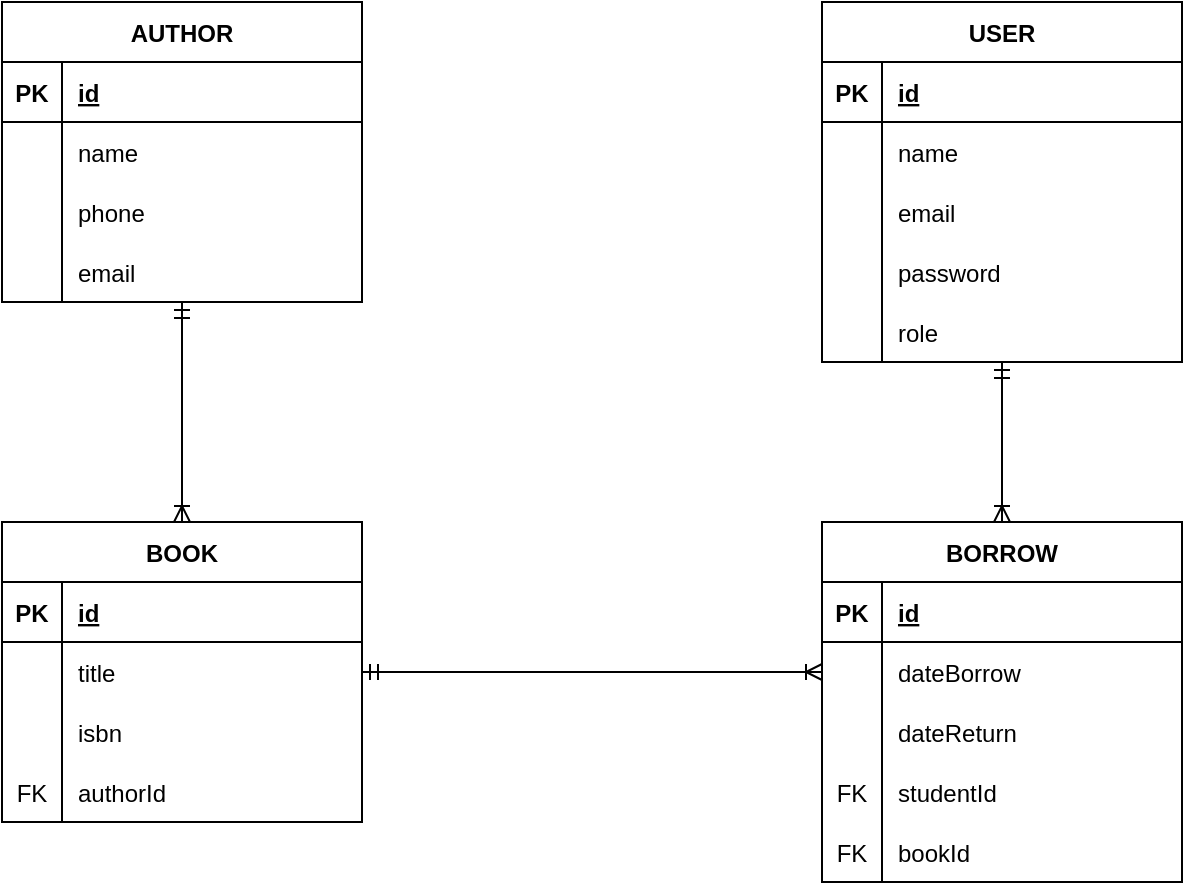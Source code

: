 <mxfile version="20.7.4" type="device"><diagram name="Page-1" id="e56a1550-8fbb-45ad-956c-1786394a9013"><mxGraphModel dx="819" dy="820" grid="1" gridSize="10" guides="1" tooltips="1" connect="1" arrows="1" fold="1" page="1" pageScale="1" pageWidth="1100" pageHeight="850" background="none" math="0" shadow="0"><root><mxCell id="0"/><mxCell id="1" parent="0"/><mxCell id="PcqToPUfeeqSe1cw530L-1" value="BOOK" style="shape=table;startSize=30;container=1;collapsible=1;childLayout=tableLayout;fixedRows=1;rowLines=0;fontStyle=1;align=center;resizeLast=1;" parent="1" vertex="1"><mxGeometry x="170" y="440" width="180" height="150" as="geometry"/></mxCell><mxCell id="PcqToPUfeeqSe1cw530L-2" value="" style="shape=tableRow;horizontal=0;startSize=0;swimlaneHead=0;swimlaneBody=0;fillColor=none;collapsible=0;dropTarget=0;points=[[0,0.5],[1,0.5]];portConstraint=eastwest;top=0;left=0;right=0;bottom=1;" parent="PcqToPUfeeqSe1cw530L-1" vertex="1"><mxGeometry y="30" width="180" height="30" as="geometry"/></mxCell><mxCell id="PcqToPUfeeqSe1cw530L-3" value="PK" style="shape=partialRectangle;connectable=0;fillColor=none;top=0;left=0;bottom=0;right=0;fontStyle=1;overflow=hidden;" parent="PcqToPUfeeqSe1cw530L-2" vertex="1"><mxGeometry width="30" height="30" as="geometry"><mxRectangle width="30" height="30" as="alternateBounds"/></mxGeometry></mxCell><mxCell id="PcqToPUfeeqSe1cw530L-4" value="id" style="shape=partialRectangle;connectable=0;fillColor=none;top=0;left=0;bottom=0;right=0;align=left;spacingLeft=6;fontStyle=5;overflow=hidden;" parent="PcqToPUfeeqSe1cw530L-2" vertex="1"><mxGeometry x="30" width="150" height="30" as="geometry"><mxRectangle width="150" height="30" as="alternateBounds"/></mxGeometry></mxCell><mxCell id="PcqToPUfeeqSe1cw530L-5" value="" style="shape=tableRow;horizontal=0;startSize=0;swimlaneHead=0;swimlaneBody=0;fillColor=none;collapsible=0;dropTarget=0;points=[[0,0.5],[1,0.5]];portConstraint=eastwest;top=0;left=0;right=0;bottom=0;" parent="PcqToPUfeeqSe1cw530L-1" vertex="1"><mxGeometry y="60" width="180" height="30" as="geometry"/></mxCell><mxCell id="PcqToPUfeeqSe1cw530L-6" value="" style="shape=partialRectangle;connectable=0;fillColor=none;top=0;left=0;bottom=0;right=0;editable=1;overflow=hidden;" parent="PcqToPUfeeqSe1cw530L-5" vertex="1"><mxGeometry width="30" height="30" as="geometry"><mxRectangle width="30" height="30" as="alternateBounds"/></mxGeometry></mxCell><mxCell id="PcqToPUfeeqSe1cw530L-7" value="title" style="shape=partialRectangle;connectable=0;fillColor=none;top=0;left=0;bottom=0;right=0;align=left;spacingLeft=6;overflow=hidden;" parent="PcqToPUfeeqSe1cw530L-5" vertex="1"><mxGeometry x="30" width="150" height="30" as="geometry"><mxRectangle width="150" height="30" as="alternateBounds"/></mxGeometry></mxCell><mxCell id="bwcb1ewRqX4h-jmAHNXK-17" value="" style="shape=tableRow;horizontal=0;startSize=0;swimlaneHead=0;swimlaneBody=0;fillColor=none;collapsible=0;dropTarget=0;points=[[0,0.5],[1,0.5]];portConstraint=eastwest;top=0;left=0;right=0;bottom=0;" parent="PcqToPUfeeqSe1cw530L-1" vertex="1"><mxGeometry y="90" width="180" height="30" as="geometry"/></mxCell><mxCell id="bwcb1ewRqX4h-jmAHNXK-18" value="" style="shape=partialRectangle;connectable=0;fillColor=none;top=0;left=0;bottom=0;right=0;editable=1;overflow=hidden;" parent="bwcb1ewRqX4h-jmAHNXK-17" vertex="1"><mxGeometry width="30" height="30" as="geometry"><mxRectangle width="30" height="30" as="alternateBounds"/></mxGeometry></mxCell><mxCell id="bwcb1ewRqX4h-jmAHNXK-19" value="isbn" style="shape=partialRectangle;connectable=0;fillColor=none;top=0;left=0;bottom=0;right=0;align=left;spacingLeft=6;overflow=hidden;" parent="bwcb1ewRqX4h-jmAHNXK-17" vertex="1"><mxGeometry x="30" width="150" height="30" as="geometry"><mxRectangle width="150" height="30" as="alternateBounds"/></mxGeometry></mxCell><mxCell id="PcqToPUfeeqSe1cw530L-11" value="" style="shape=tableRow;horizontal=0;startSize=0;swimlaneHead=0;swimlaneBody=0;fillColor=none;collapsible=0;dropTarget=0;points=[[0,0.5],[1,0.5]];portConstraint=eastwest;top=0;left=0;right=0;bottom=0;" parent="PcqToPUfeeqSe1cw530L-1" vertex="1"><mxGeometry y="120" width="180" height="30" as="geometry"/></mxCell><mxCell id="PcqToPUfeeqSe1cw530L-12" value="FK" style="shape=partialRectangle;connectable=0;fillColor=none;top=0;left=0;bottom=0;right=0;editable=1;overflow=hidden;" parent="PcqToPUfeeqSe1cw530L-11" vertex="1"><mxGeometry width="30" height="30" as="geometry"><mxRectangle width="30" height="30" as="alternateBounds"/></mxGeometry></mxCell><mxCell id="PcqToPUfeeqSe1cw530L-13" value="authorId" style="shape=partialRectangle;connectable=0;fillColor=none;top=0;left=0;bottom=0;right=0;align=left;spacingLeft=6;overflow=hidden;" parent="PcqToPUfeeqSe1cw530L-11" vertex="1"><mxGeometry x="30" width="150" height="30" as="geometry"><mxRectangle width="150" height="30" as="alternateBounds"/></mxGeometry></mxCell><mxCell id="PcqToPUfeeqSe1cw530L-14" value="USER" style="shape=table;startSize=30;container=1;collapsible=1;childLayout=tableLayout;fixedRows=1;rowLines=0;fontStyle=1;align=center;resizeLast=1;" parent="1" vertex="1"><mxGeometry x="580" y="180" width="180" height="180" as="geometry"/></mxCell><mxCell id="PcqToPUfeeqSe1cw530L-15" value="" style="shape=tableRow;horizontal=0;startSize=0;swimlaneHead=0;swimlaneBody=0;fillColor=none;collapsible=0;dropTarget=0;points=[[0,0.5],[1,0.5]];portConstraint=eastwest;top=0;left=0;right=0;bottom=1;" parent="PcqToPUfeeqSe1cw530L-14" vertex="1"><mxGeometry y="30" width="180" height="30" as="geometry"/></mxCell><mxCell id="PcqToPUfeeqSe1cw530L-16" value="PK" style="shape=partialRectangle;connectable=0;fillColor=none;top=0;left=0;bottom=0;right=0;fontStyle=1;overflow=hidden;" parent="PcqToPUfeeqSe1cw530L-15" vertex="1"><mxGeometry width="30" height="30" as="geometry"><mxRectangle width="30" height="30" as="alternateBounds"/></mxGeometry></mxCell><mxCell id="PcqToPUfeeqSe1cw530L-17" value="id" style="shape=partialRectangle;connectable=0;fillColor=none;top=0;left=0;bottom=0;right=0;align=left;spacingLeft=6;fontStyle=5;overflow=hidden;" parent="PcqToPUfeeqSe1cw530L-15" vertex="1"><mxGeometry x="30" width="150" height="30" as="geometry"><mxRectangle width="150" height="30" as="alternateBounds"/></mxGeometry></mxCell><mxCell id="PcqToPUfeeqSe1cw530L-18" value="" style="shape=tableRow;horizontal=0;startSize=0;swimlaneHead=0;swimlaneBody=0;fillColor=none;collapsible=0;dropTarget=0;points=[[0,0.5],[1,0.5]];portConstraint=eastwest;top=0;left=0;right=0;bottom=0;" parent="PcqToPUfeeqSe1cw530L-14" vertex="1"><mxGeometry y="60" width="180" height="30" as="geometry"/></mxCell><mxCell id="PcqToPUfeeqSe1cw530L-19" value="" style="shape=partialRectangle;connectable=0;fillColor=none;top=0;left=0;bottom=0;right=0;editable=1;overflow=hidden;" parent="PcqToPUfeeqSe1cw530L-18" vertex="1"><mxGeometry width="30" height="30" as="geometry"><mxRectangle width="30" height="30" as="alternateBounds"/></mxGeometry></mxCell><mxCell id="PcqToPUfeeqSe1cw530L-20" value="name" style="shape=partialRectangle;connectable=0;fillColor=none;top=0;left=0;bottom=0;right=0;align=left;spacingLeft=6;overflow=hidden;" parent="PcqToPUfeeqSe1cw530L-18" vertex="1"><mxGeometry x="30" width="150" height="30" as="geometry"><mxRectangle width="150" height="30" as="alternateBounds"/></mxGeometry></mxCell><mxCell id="PcqToPUfeeqSe1cw530L-21" value="" style="shape=tableRow;horizontal=0;startSize=0;swimlaneHead=0;swimlaneBody=0;fillColor=none;collapsible=0;dropTarget=0;points=[[0,0.5],[1,0.5]];portConstraint=eastwest;top=0;left=0;right=0;bottom=0;" parent="PcqToPUfeeqSe1cw530L-14" vertex="1"><mxGeometry y="90" width="180" height="30" as="geometry"/></mxCell><mxCell id="PcqToPUfeeqSe1cw530L-22" value="" style="shape=partialRectangle;connectable=0;fillColor=none;top=0;left=0;bottom=0;right=0;editable=1;overflow=hidden;" parent="PcqToPUfeeqSe1cw530L-21" vertex="1"><mxGeometry width="30" height="30" as="geometry"><mxRectangle width="30" height="30" as="alternateBounds"/></mxGeometry></mxCell><mxCell id="PcqToPUfeeqSe1cw530L-23" value="email" style="shape=partialRectangle;connectable=0;fillColor=none;top=0;left=0;bottom=0;right=0;align=left;spacingLeft=6;overflow=hidden;" parent="PcqToPUfeeqSe1cw530L-21" vertex="1"><mxGeometry x="30" width="150" height="30" as="geometry"><mxRectangle width="150" height="30" as="alternateBounds"/></mxGeometry></mxCell><mxCell id="PcqToPUfeeqSe1cw530L-24" value="" style="shape=tableRow;horizontal=0;startSize=0;swimlaneHead=0;swimlaneBody=0;fillColor=none;collapsible=0;dropTarget=0;points=[[0,0.5],[1,0.5]];portConstraint=eastwest;top=0;left=0;right=0;bottom=0;" parent="PcqToPUfeeqSe1cw530L-14" vertex="1"><mxGeometry y="120" width="180" height="30" as="geometry"/></mxCell><mxCell id="PcqToPUfeeqSe1cw530L-25" value="" style="shape=partialRectangle;connectable=0;fillColor=none;top=0;left=0;bottom=0;right=0;editable=1;overflow=hidden;" parent="PcqToPUfeeqSe1cw530L-24" vertex="1"><mxGeometry width="30" height="30" as="geometry"><mxRectangle width="30" height="30" as="alternateBounds"/></mxGeometry></mxCell><mxCell id="PcqToPUfeeqSe1cw530L-26" value="password" style="shape=partialRectangle;connectable=0;fillColor=none;top=0;left=0;bottom=0;right=0;align=left;spacingLeft=6;overflow=hidden;" parent="PcqToPUfeeqSe1cw530L-24" vertex="1"><mxGeometry x="30" width="150" height="30" as="geometry"><mxRectangle width="150" height="30" as="alternateBounds"/></mxGeometry></mxCell><mxCell id="bwcb1ewRqX4h-jmAHNXK-1" value="" style="shape=tableRow;horizontal=0;startSize=0;swimlaneHead=0;swimlaneBody=0;fillColor=none;collapsible=0;dropTarget=0;points=[[0,0.5],[1,0.5]];portConstraint=eastwest;top=0;left=0;right=0;bottom=0;" parent="PcqToPUfeeqSe1cw530L-14" vertex="1"><mxGeometry y="150" width="180" height="30" as="geometry"/></mxCell><mxCell id="bwcb1ewRqX4h-jmAHNXK-2" value="" style="shape=partialRectangle;connectable=0;fillColor=none;top=0;left=0;bottom=0;right=0;editable=1;overflow=hidden;" parent="bwcb1ewRqX4h-jmAHNXK-1" vertex="1"><mxGeometry width="30" height="30" as="geometry"><mxRectangle width="30" height="30" as="alternateBounds"/></mxGeometry></mxCell><mxCell id="bwcb1ewRqX4h-jmAHNXK-3" value="role" style="shape=partialRectangle;connectable=0;fillColor=none;top=0;left=0;bottom=0;right=0;align=left;spacingLeft=6;overflow=hidden;" parent="bwcb1ewRqX4h-jmAHNXK-1" vertex="1"><mxGeometry x="30" width="150" height="30" as="geometry"><mxRectangle width="150" height="30" as="alternateBounds"/></mxGeometry></mxCell><mxCell id="PcqToPUfeeqSe1cw530L-41" value="BORROW" style="shape=table;startSize=30;container=1;collapsible=1;childLayout=tableLayout;fixedRows=1;rowLines=0;fontStyle=1;align=center;resizeLast=1;" parent="1" vertex="1"><mxGeometry x="580" y="440" width="180" height="180" as="geometry"/></mxCell><mxCell id="PcqToPUfeeqSe1cw530L-42" value="" style="shape=tableRow;horizontal=0;startSize=0;swimlaneHead=0;swimlaneBody=0;fillColor=none;collapsible=0;dropTarget=0;points=[[0,0.5],[1,0.5]];portConstraint=eastwest;top=0;left=0;right=0;bottom=1;" parent="PcqToPUfeeqSe1cw530L-41" vertex="1"><mxGeometry y="30" width="180" height="30" as="geometry"/></mxCell><mxCell id="PcqToPUfeeqSe1cw530L-43" value="PK" style="shape=partialRectangle;connectable=0;fillColor=none;top=0;left=0;bottom=0;right=0;fontStyle=1;overflow=hidden;" parent="PcqToPUfeeqSe1cw530L-42" vertex="1"><mxGeometry width="30" height="30" as="geometry"><mxRectangle width="30" height="30" as="alternateBounds"/></mxGeometry></mxCell><mxCell id="PcqToPUfeeqSe1cw530L-44" value="id" style="shape=partialRectangle;connectable=0;fillColor=none;top=0;left=0;bottom=0;right=0;align=left;spacingLeft=6;fontStyle=5;overflow=hidden;" parent="PcqToPUfeeqSe1cw530L-42" vertex="1"><mxGeometry x="30" width="150" height="30" as="geometry"><mxRectangle width="150" height="30" as="alternateBounds"/></mxGeometry></mxCell><mxCell id="PcqToPUfeeqSe1cw530L-45" value="" style="shape=tableRow;horizontal=0;startSize=0;swimlaneHead=0;swimlaneBody=0;fillColor=none;collapsible=0;dropTarget=0;points=[[0,0.5],[1,0.5]];portConstraint=eastwest;top=0;left=0;right=0;bottom=0;" parent="PcqToPUfeeqSe1cw530L-41" vertex="1"><mxGeometry y="60" width="180" height="30" as="geometry"/></mxCell><mxCell id="PcqToPUfeeqSe1cw530L-46" value="" style="shape=partialRectangle;connectable=0;fillColor=none;top=0;left=0;bottom=0;right=0;editable=1;overflow=hidden;" parent="PcqToPUfeeqSe1cw530L-45" vertex="1"><mxGeometry width="30" height="30" as="geometry"><mxRectangle width="30" height="30" as="alternateBounds"/></mxGeometry></mxCell><mxCell id="PcqToPUfeeqSe1cw530L-47" value="dateBorrow " style="shape=partialRectangle;connectable=0;fillColor=none;top=0;left=0;bottom=0;right=0;align=left;spacingLeft=6;overflow=hidden;" parent="PcqToPUfeeqSe1cw530L-45" vertex="1"><mxGeometry x="30" width="150" height="30" as="geometry"><mxRectangle width="150" height="30" as="alternateBounds"/></mxGeometry></mxCell><mxCell id="PcqToPUfeeqSe1cw530L-48" value="" style="shape=tableRow;horizontal=0;startSize=0;swimlaneHead=0;swimlaneBody=0;fillColor=none;collapsible=0;dropTarget=0;points=[[0,0.5],[1,0.5]];portConstraint=eastwest;top=0;left=0;right=0;bottom=0;" parent="PcqToPUfeeqSe1cw530L-41" vertex="1"><mxGeometry y="90" width="180" height="30" as="geometry"/></mxCell><mxCell id="PcqToPUfeeqSe1cw530L-49" value="" style="shape=partialRectangle;connectable=0;fillColor=none;top=0;left=0;bottom=0;right=0;editable=1;overflow=hidden;" parent="PcqToPUfeeqSe1cw530L-48" vertex="1"><mxGeometry width="30" height="30" as="geometry"><mxRectangle width="30" height="30" as="alternateBounds"/></mxGeometry></mxCell><mxCell id="PcqToPUfeeqSe1cw530L-50" value="dateReturn" style="shape=partialRectangle;connectable=0;fillColor=none;top=0;left=0;bottom=0;right=0;align=left;spacingLeft=6;overflow=hidden;" parent="PcqToPUfeeqSe1cw530L-48" vertex="1"><mxGeometry x="30" width="150" height="30" as="geometry"><mxRectangle width="150" height="30" as="alternateBounds"/></mxGeometry></mxCell><mxCell id="PcqToPUfeeqSe1cw530L-51" value="" style="shape=tableRow;horizontal=0;startSize=0;swimlaneHead=0;swimlaneBody=0;fillColor=none;collapsible=0;dropTarget=0;points=[[0,0.5],[1,0.5]];portConstraint=eastwest;top=0;left=0;right=0;bottom=0;" parent="PcqToPUfeeqSe1cw530L-41" vertex="1"><mxGeometry y="120" width="180" height="30" as="geometry"/></mxCell><mxCell id="PcqToPUfeeqSe1cw530L-52" value="FK" style="shape=partialRectangle;connectable=0;fillColor=none;top=0;left=0;bottom=0;right=0;editable=1;overflow=hidden;" parent="PcqToPUfeeqSe1cw530L-51" vertex="1"><mxGeometry width="30" height="30" as="geometry"><mxRectangle width="30" height="30" as="alternateBounds"/></mxGeometry></mxCell><mxCell id="PcqToPUfeeqSe1cw530L-53" value="studentId" style="shape=partialRectangle;connectable=0;fillColor=none;top=0;left=0;bottom=0;right=0;align=left;spacingLeft=6;overflow=hidden;" parent="PcqToPUfeeqSe1cw530L-51" vertex="1"><mxGeometry x="30" width="150" height="30" as="geometry"><mxRectangle width="150" height="30" as="alternateBounds"/></mxGeometry></mxCell><mxCell id="PcqToPUfeeqSe1cw530L-54" value="" style="shape=tableRow;horizontal=0;startSize=0;swimlaneHead=0;swimlaneBody=0;fillColor=none;collapsible=0;dropTarget=0;points=[[0,0.5],[1,0.5]];portConstraint=eastwest;top=0;left=0;right=0;bottom=0;" parent="PcqToPUfeeqSe1cw530L-41" vertex="1"><mxGeometry y="150" width="180" height="30" as="geometry"/></mxCell><mxCell id="PcqToPUfeeqSe1cw530L-55" value="FK" style="shape=partialRectangle;connectable=0;fillColor=none;top=0;left=0;bottom=0;right=0;editable=1;overflow=hidden;" parent="PcqToPUfeeqSe1cw530L-54" vertex="1"><mxGeometry width="30" height="30" as="geometry"><mxRectangle width="30" height="30" as="alternateBounds"/></mxGeometry></mxCell><mxCell id="PcqToPUfeeqSe1cw530L-56" value="bookId" style="shape=partialRectangle;connectable=0;fillColor=none;top=0;left=0;bottom=0;right=0;align=left;spacingLeft=6;overflow=hidden;" parent="PcqToPUfeeqSe1cw530L-54" vertex="1"><mxGeometry x="30" width="150" height="30" as="geometry"><mxRectangle width="150" height="30" as="alternateBounds"/></mxGeometry></mxCell><mxCell id="bwcb1ewRqX4h-jmAHNXK-4" value="AUTHOR" style="shape=table;startSize=30;container=1;collapsible=1;childLayout=tableLayout;fixedRows=1;rowLines=0;fontStyle=1;align=center;resizeLast=1;" parent="1" vertex="1"><mxGeometry x="170" y="180" width="180" height="150" as="geometry"/></mxCell><mxCell id="bwcb1ewRqX4h-jmAHNXK-5" value="" style="shape=tableRow;horizontal=0;startSize=0;swimlaneHead=0;swimlaneBody=0;fillColor=none;collapsible=0;dropTarget=0;points=[[0,0.5],[1,0.5]];portConstraint=eastwest;top=0;left=0;right=0;bottom=1;" parent="bwcb1ewRqX4h-jmAHNXK-4" vertex="1"><mxGeometry y="30" width="180" height="30" as="geometry"/></mxCell><mxCell id="bwcb1ewRqX4h-jmAHNXK-6" value="PK" style="shape=partialRectangle;connectable=0;fillColor=none;top=0;left=0;bottom=0;right=0;fontStyle=1;overflow=hidden;" parent="bwcb1ewRqX4h-jmAHNXK-5" vertex="1"><mxGeometry width="30" height="30" as="geometry"><mxRectangle width="30" height="30" as="alternateBounds"/></mxGeometry></mxCell><mxCell id="bwcb1ewRqX4h-jmAHNXK-7" value="id" style="shape=partialRectangle;connectable=0;fillColor=none;top=0;left=0;bottom=0;right=0;align=left;spacingLeft=6;fontStyle=5;overflow=hidden;" parent="bwcb1ewRqX4h-jmAHNXK-5" vertex="1"><mxGeometry x="30" width="150" height="30" as="geometry"><mxRectangle width="150" height="30" as="alternateBounds"/></mxGeometry></mxCell><mxCell id="bwcb1ewRqX4h-jmAHNXK-8" value="" style="shape=tableRow;horizontal=0;startSize=0;swimlaneHead=0;swimlaneBody=0;fillColor=none;collapsible=0;dropTarget=0;points=[[0,0.5],[1,0.5]];portConstraint=eastwest;top=0;left=0;right=0;bottom=0;" parent="bwcb1ewRqX4h-jmAHNXK-4" vertex="1"><mxGeometry y="60" width="180" height="30" as="geometry"/></mxCell><mxCell id="bwcb1ewRqX4h-jmAHNXK-9" value="" style="shape=partialRectangle;connectable=0;fillColor=none;top=0;left=0;bottom=0;right=0;editable=1;overflow=hidden;" parent="bwcb1ewRqX4h-jmAHNXK-8" vertex="1"><mxGeometry width="30" height="30" as="geometry"><mxRectangle width="30" height="30" as="alternateBounds"/></mxGeometry></mxCell><mxCell id="bwcb1ewRqX4h-jmAHNXK-10" value="name" style="shape=partialRectangle;connectable=0;fillColor=none;top=0;left=0;bottom=0;right=0;align=left;spacingLeft=6;overflow=hidden;" parent="bwcb1ewRqX4h-jmAHNXK-8" vertex="1"><mxGeometry x="30" width="150" height="30" as="geometry"><mxRectangle width="150" height="30" as="alternateBounds"/></mxGeometry></mxCell><mxCell id="bwcb1ewRqX4h-jmAHNXK-11" value="" style="shape=tableRow;horizontal=0;startSize=0;swimlaneHead=0;swimlaneBody=0;fillColor=none;collapsible=0;dropTarget=0;points=[[0,0.5],[1,0.5]];portConstraint=eastwest;top=0;left=0;right=0;bottom=0;" parent="bwcb1ewRqX4h-jmAHNXK-4" vertex="1"><mxGeometry y="90" width="180" height="30" as="geometry"/></mxCell><mxCell id="bwcb1ewRqX4h-jmAHNXK-12" value="" style="shape=partialRectangle;connectable=0;fillColor=none;top=0;left=0;bottom=0;right=0;editable=1;overflow=hidden;" parent="bwcb1ewRqX4h-jmAHNXK-11" vertex="1"><mxGeometry width="30" height="30" as="geometry"><mxRectangle width="30" height="30" as="alternateBounds"/></mxGeometry></mxCell><mxCell id="bwcb1ewRqX4h-jmAHNXK-13" value="phone" style="shape=partialRectangle;connectable=0;fillColor=none;top=0;left=0;bottom=0;right=0;align=left;spacingLeft=6;overflow=hidden;" parent="bwcb1ewRqX4h-jmAHNXK-11" vertex="1"><mxGeometry x="30" width="150" height="30" as="geometry"><mxRectangle width="150" height="30" as="alternateBounds"/></mxGeometry></mxCell><mxCell id="bwcb1ewRqX4h-jmAHNXK-14" value="" style="shape=tableRow;horizontal=0;startSize=0;swimlaneHead=0;swimlaneBody=0;fillColor=none;collapsible=0;dropTarget=0;points=[[0,0.5],[1,0.5]];portConstraint=eastwest;top=0;left=0;right=0;bottom=0;" parent="bwcb1ewRqX4h-jmAHNXK-4" vertex="1"><mxGeometry y="120" width="180" height="30" as="geometry"/></mxCell><mxCell id="bwcb1ewRqX4h-jmAHNXK-15" value="" style="shape=partialRectangle;connectable=0;fillColor=none;top=0;left=0;bottom=0;right=0;editable=1;overflow=hidden;" parent="bwcb1ewRqX4h-jmAHNXK-14" vertex="1"><mxGeometry width="30" height="30" as="geometry"><mxRectangle width="30" height="30" as="alternateBounds"/></mxGeometry></mxCell><mxCell id="bwcb1ewRqX4h-jmAHNXK-16" value="email" style="shape=partialRectangle;connectable=0;fillColor=none;top=0;left=0;bottom=0;right=0;align=left;spacingLeft=6;overflow=hidden;" parent="bwcb1ewRqX4h-jmAHNXK-14" vertex="1"><mxGeometry x="30" width="150" height="30" as="geometry"><mxRectangle width="150" height="30" as="alternateBounds"/></mxGeometry></mxCell><mxCell id="bwcb1ewRqX4h-jmAHNXK-20" value="" style="fontSize=12;html=1;endArrow=ERoneToMany;startArrow=ERmandOne;rounded=0;exitX=0.5;exitY=1;exitDx=0;exitDy=0;exitPerimeter=0;" parent="1" source="bwcb1ewRqX4h-jmAHNXK-14" target="PcqToPUfeeqSe1cw530L-1" edge="1"><mxGeometry width="100" height="100" relative="1" as="geometry"><mxPoint x="270" y="380" as="sourcePoint"/><mxPoint x="470" y="370" as="targetPoint"/></mxGeometry></mxCell><mxCell id="bwcb1ewRqX4h-jmAHNXK-21" value="" style="fontSize=12;html=1;endArrow=ERoneToMany;startArrow=ERmandOne;rounded=0;entryX=0.5;entryY=0;entryDx=0;entryDy=0;exitX=0.5;exitY=1;exitDx=0;exitDy=0;exitPerimeter=0;" parent="1" source="bwcb1ewRqX4h-jmAHNXK-1" target="PcqToPUfeeqSe1cw530L-41" edge="1"><mxGeometry width="100" height="100" relative="1" as="geometry"><mxPoint x="770" y="400" as="sourcePoint"/><mxPoint x="470" y="370" as="targetPoint"/></mxGeometry></mxCell><mxCell id="bwcb1ewRqX4h-jmAHNXK-22" value="" style="fontSize=12;html=1;endArrow=ERoneToMany;startArrow=ERmandOne;rounded=0;exitX=1;exitY=0.5;exitDx=0;exitDy=0;entryX=0;entryY=0.5;entryDx=0;entryDy=0;" parent="1" source="PcqToPUfeeqSe1cw530L-5" target="PcqToPUfeeqSe1cw530L-45" edge="1"><mxGeometry width="100" height="100" relative="1" as="geometry"><mxPoint x="370" y="470" as="sourcePoint"/><mxPoint x="500" y="420" as="targetPoint"/></mxGeometry></mxCell></root></mxGraphModel></diagram></mxfile>